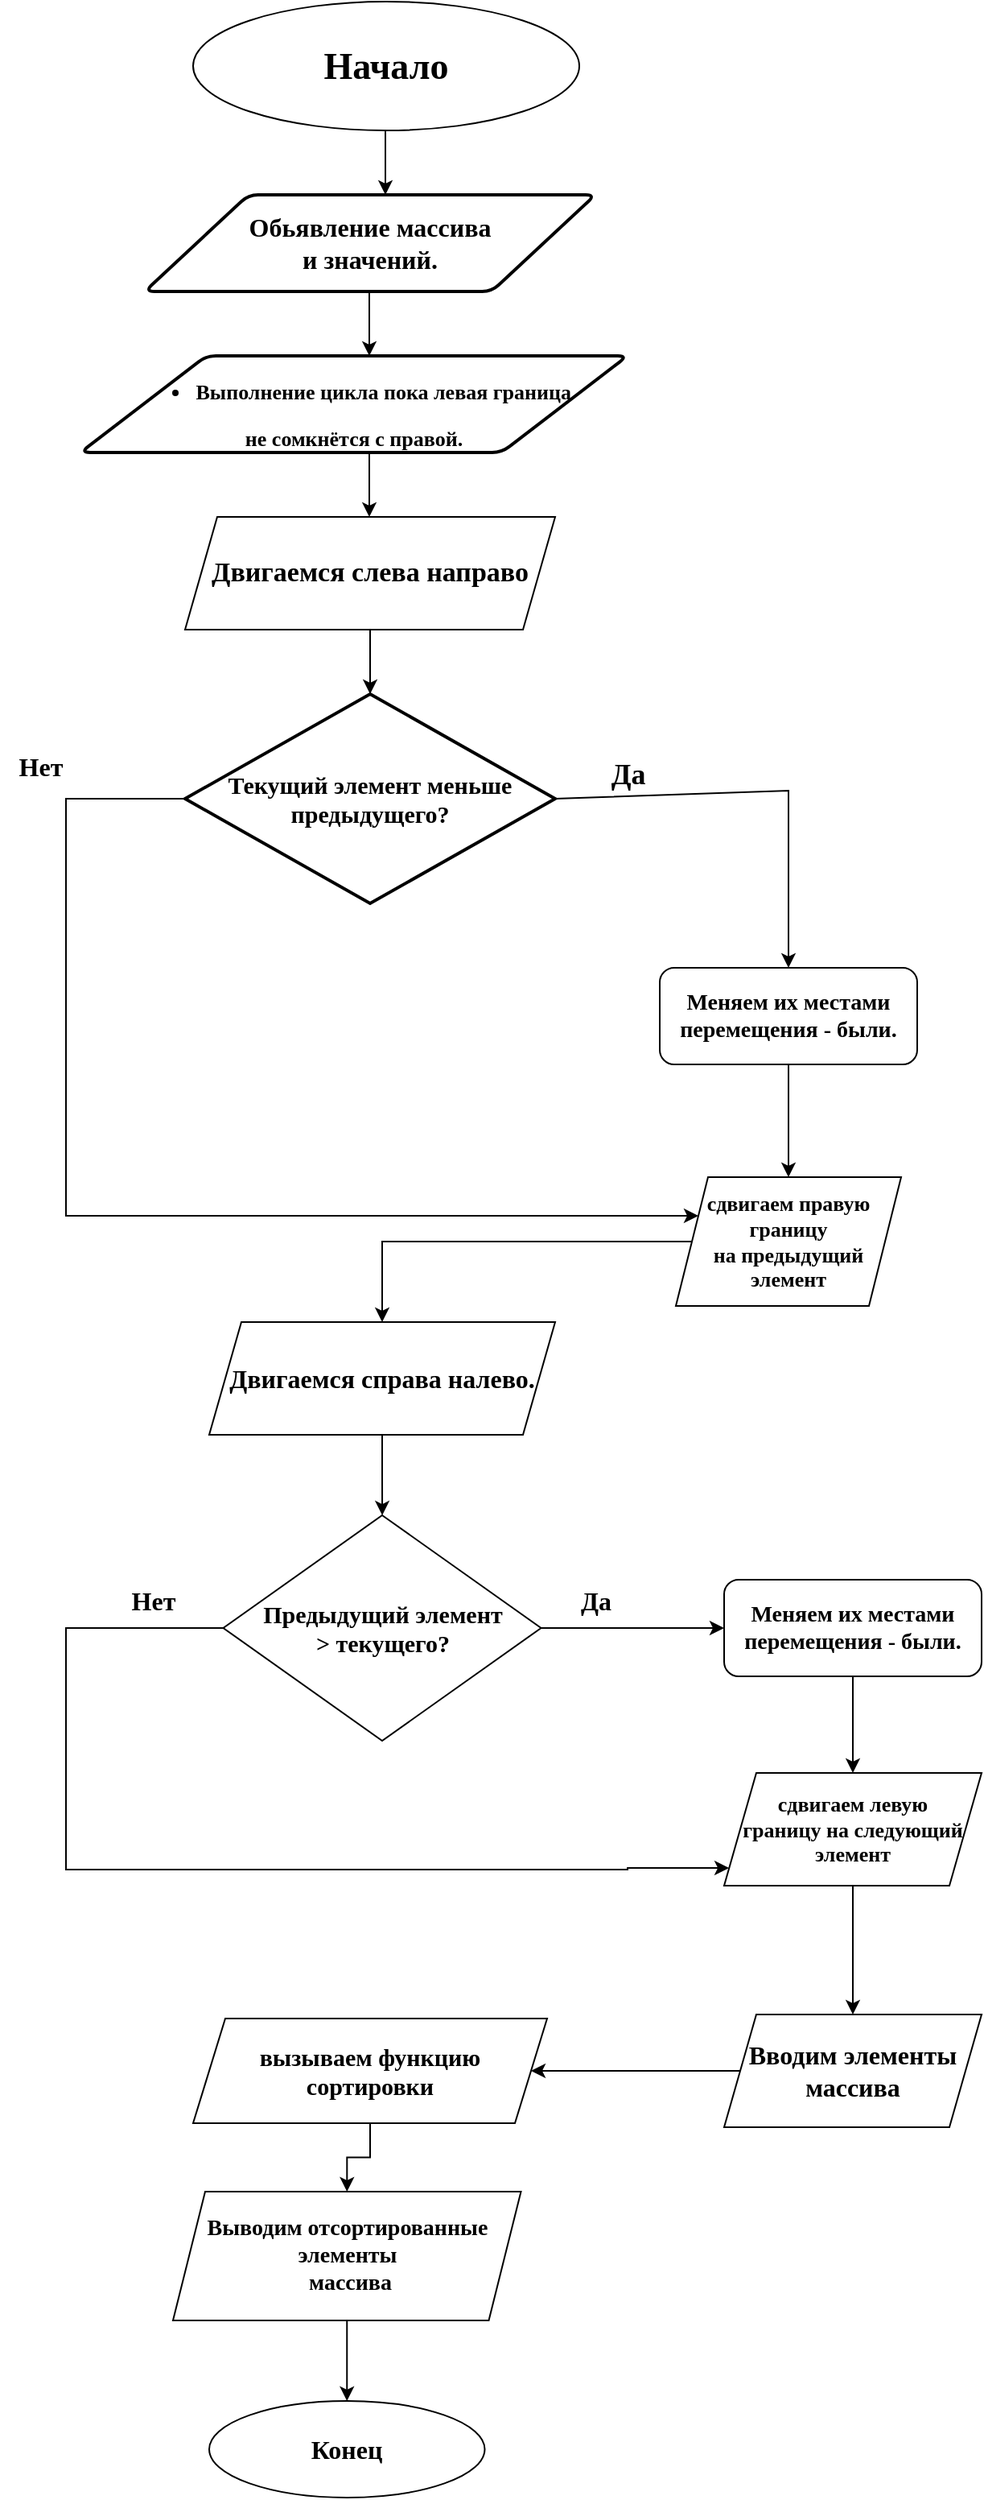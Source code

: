 <mxfile version="21.2.9" type="device">
  <diagram name="Страница 1" id="5N-lYxhUz0HbG9fVr7en">
    <mxGraphModel dx="832" dy="2817" grid="1" gridSize="10" guides="1" tooltips="1" connect="1" arrows="1" fold="1" page="1" pageScale="1" pageWidth="827" pageHeight="1169" math="0" shadow="0">
      <root>
        <mxCell id="0" />
        <mxCell id="1" parent="0" />
        <mxCell id="ynRYFGm_w2BwS7nESspv-1" value="&lt;font size=&quot;1&quot; face=&quot;Times New Roman&quot;&gt;&lt;b style=&quot;font-size: 23px;&quot;&gt;Начало&lt;/b&gt;&lt;br&gt;&lt;/font&gt;" style="ellipse;whiteSpace=wrap;html=1;" vertex="1" parent="1">
          <mxGeometry x="220" y="-1640" width="240" height="80" as="geometry" />
        </mxCell>
        <mxCell id="ynRYFGm_w2BwS7nESspv-3" value="" style="endArrow=classic;html=1;rounded=0;" edge="1" parent="1">
          <mxGeometry width="50" height="50" relative="1" as="geometry">
            <mxPoint x="339.5" y="-1560" as="sourcePoint" />
            <mxPoint x="339.5" y="-1520" as="targetPoint" />
          </mxGeometry>
        </mxCell>
        <mxCell id="ynRYFGm_w2BwS7nESspv-4" value="&lt;b style=&quot;font-size: 16px;&quot;&gt;&lt;font style=&quot;font-size: 16px;&quot; face=&quot;Times New Roman&quot;&gt;&lt;br&gt;Обьявление массива&lt;br&gt;и значений.&lt;br&gt;&lt;br&gt;&lt;/font&gt;&lt;/b&gt;" style="shape=parallelogram;html=1;strokeWidth=2;perimeter=parallelogramPerimeter;whiteSpace=wrap;rounded=1;arcSize=12;size=0.23;" vertex="1" parent="1">
          <mxGeometry x="190" y="-1520" width="280" height="60" as="geometry" />
        </mxCell>
        <mxCell id="ynRYFGm_w2BwS7nESspv-5" value="" style="endArrow=classic;html=1;rounded=0;" edge="1" parent="1">
          <mxGeometry width="50" height="50" relative="1" as="geometry">
            <mxPoint x="329.5" y="-1460" as="sourcePoint" />
            <mxPoint x="329.5" y="-1420" as="targetPoint" />
          </mxGeometry>
        </mxCell>
        <mxCell id="ynRYFGm_w2BwS7nESspv-8" value="&lt;div style=&quot;font-size: 13px;&quot;&gt;&lt;ul&gt;&lt;li style=&quot;&quot;&gt;&lt;b style=&quot;background-color: initial;&quot;&gt;&lt;font style=&quot;font-size: 13px;&quot; face=&quot;Times New Roman&quot;&gt;Выполнение цикла пока левая граница&amp;nbsp;&lt;/font&gt;&lt;/b&gt;&lt;/li&gt;&lt;/ul&gt;&lt;b style=&quot;background-color: initial;&quot;&gt;&lt;div style=&quot;&quot;&gt;&lt;b style=&quot;background-color: initial;&quot;&gt;&lt;font style=&quot;font-size: 13px;&quot; face=&quot;Times New Roman&quot;&gt;не сомкнётся с правой.&lt;/font&gt;&lt;/b&gt;&lt;/div&gt;&lt;/b&gt;&lt;/div&gt;" style="shape=parallelogram;html=1;strokeWidth=2;perimeter=parallelogramPerimeter;whiteSpace=wrap;rounded=1;arcSize=12;size=0.23;align=center;" vertex="1" parent="1">
          <mxGeometry x="150" y="-1420" width="340" height="60" as="geometry" />
        </mxCell>
        <mxCell id="ynRYFGm_w2BwS7nESspv-9" value="" style="endArrow=classic;html=1;rounded=0;" edge="1" parent="1">
          <mxGeometry width="50" height="50" relative="1" as="geometry">
            <mxPoint x="329.5" y="-1360" as="sourcePoint" />
            <mxPoint x="329.5" y="-1320" as="targetPoint" />
          </mxGeometry>
        </mxCell>
        <mxCell id="ynRYFGm_w2BwS7nESspv-60" style="edgeStyle=orthogonalEdgeStyle;rounded=0;orthogonalLoop=1;jettySize=auto;html=1;entryX=0;entryY=0.25;entryDx=0;entryDy=0;" edge="1" parent="1" source="ynRYFGm_w2BwS7nESspv-10" target="ynRYFGm_w2BwS7nESspv-25">
          <mxGeometry relative="1" as="geometry">
            <mxPoint x="160" y="-950" as="targetPoint" />
            <Array as="points">
              <mxPoint x="141" y="-1145" />
              <mxPoint x="141" y="-886" />
            </Array>
          </mxGeometry>
        </mxCell>
        <mxCell id="ynRYFGm_w2BwS7nESspv-10" value="&lt;b&gt;&lt;font style=&quot;font-size: 15px;&quot; face=&quot;Times New Roman&quot;&gt;Текущий элемент меньше предыдущего?&lt;/font&gt;&lt;/b&gt;" style="strokeWidth=2;html=1;shape=mxgraph.flowchart.decision;whiteSpace=wrap;" vertex="1" parent="1">
          <mxGeometry x="215" y="-1210" width="230" height="130" as="geometry" />
        </mxCell>
        <mxCell id="ynRYFGm_w2BwS7nESspv-11" value="" style="endArrow=classic;html=1;rounded=0;exitX=1;exitY=0.5;exitDx=0;exitDy=0;exitPerimeter=0;" edge="1" parent="1" source="ynRYFGm_w2BwS7nESspv-10" target="ynRYFGm_w2BwS7nESspv-18">
          <mxGeometry relative="1" as="geometry">
            <mxPoint x="445" y="-1255.5" as="sourcePoint" />
            <mxPoint x="600" y="-1255" as="targetPoint" />
            <Array as="points">
              <mxPoint x="590" y="-1150" />
              <mxPoint x="590" y="-1070" />
            </Array>
          </mxGeometry>
        </mxCell>
        <mxCell id="ynRYFGm_w2BwS7nESspv-24" style="edgeStyle=orthogonalEdgeStyle;rounded=0;orthogonalLoop=1;jettySize=auto;html=1;" edge="1" parent="1" source="ynRYFGm_w2BwS7nESspv-18">
          <mxGeometry relative="1" as="geometry">
            <mxPoint x="590" y="-910" as="targetPoint" />
          </mxGeometry>
        </mxCell>
        <mxCell id="ynRYFGm_w2BwS7nESspv-18" value="&lt;b&gt;&lt;font style=&quot;font-size: 14px;&quot; face=&quot;Times New Roman&quot;&gt;Меняем их местами&lt;br&gt;перемещения - были.&lt;br&gt;&lt;/font&gt;&lt;/b&gt;" style="rounded=1;whiteSpace=wrap;html=1;" vertex="1" parent="1">
          <mxGeometry x="510" y="-1040" width="160" height="60" as="geometry" />
        </mxCell>
        <mxCell id="ynRYFGm_w2BwS7nESspv-20" value="&lt;font size=&quot;1&quot; face=&quot;Times New Roman&quot;&gt;&lt;b style=&quot;font-size: 18px;&quot;&gt;Да&lt;/b&gt;&lt;/font&gt;" style="text;html=1;align=center;verticalAlign=middle;resizable=0;points=[];autosize=1;strokeColor=none;fillColor=none;" vertex="1" parent="1">
          <mxGeometry x="470" y="-1180" width="40" height="40" as="geometry" />
        </mxCell>
        <mxCell id="ynRYFGm_w2BwS7nESspv-23" value="" style="edgeStyle=orthogonalEdgeStyle;rounded=0;orthogonalLoop=1;jettySize=auto;html=1;" edge="1" parent="1" source="ynRYFGm_w2BwS7nESspv-21" target="ynRYFGm_w2BwS7nESspv-10">
          <mxGeometry relative="1" as="geometry" />
        </mxCell>
        <mxCell id="ynRYFGm_w2BwS7nESspv-21" value="&lt;font size=&quot;1&quot; face=&quot;Times New Roman&quot;&gt;&lt;b style=&quot;font-size: 17px;&quot;&gt;Двигаемся слева направо&lt;/b&gt;&lt;/font&gt;" style="shape=parallelogram;perimeter=parallelogramPerimeter;whiteSpace=wrap;html=1;fixedSize=1;" vertex="1" parent="1">
          <mxGeometry x="215" y="-1320" width="230" height="70" as="geometry" />
        </mxCell>
        <mxCell id="ynRYFGm_w2BwS7nESspv-26" style="edgeStyle=orthogonalEdgeStyle;rounded=0;orthogonalLoop=1;jettySize=auto;html=1;" edge="1" parent="1" source="ynRYFGm_w2BwS7nESspv-25" target="ynRYFGm_w2BwS7nESspv-27">
          <mxGeometry relative="1" as="geometry">
            <mxPoint x="350" y="-810" as="targetPoint" />
          </mxGeometry>
        </mxCell>
        <mxCell id="ynRYFGm_w2BwS7nESspv-25" value="&lt;font style=&quot;font-size: 13px;&quot; face=&quot;Times New Roman&quot;&gt;&lt;b&gt;сдвигаем правую границу &lt;br&gt;на предыдущий элемент&lt;/b&gt;&lt;/font&gt;" style="shape=parallelogram;perimeter=parallelogramPerimeter;whiteSpace=wrap;html=1;fixedSize=1;" vertex="1" parent="1">
          <mxGeometry x="520" y="-910" width="140" height="80" as="geometry" />
        </mxCell>
        <mxCell id="ynRYFGm_w2BwS7nESspv-28" style="edgeStyle=orthogonalEdgeStyle;rounded=0;orthogonalLoop=1;jettySize=auto;html=1;" edge="1" parent="1" source="ynRYFGm_w2BwS7nESspv-27" target="ynRYFGm_w2BwS7nESspv-29">
          <mxGeometry relative="1" as="geometry">
            <mxPoint x="337.5" y="-700" as="targetPoint" />
          </mxGeometry>
        </mxCell>
        <mxCell id="ynRYFGm_w2BwS7nESspv-27" value="&lt;b&gt;&lt;font style=&quot;font-size: 16px;&quot; face=&quot;Times New Roman&quot;&gt;Двигаемся справа налево.&lt;/font&gt;&lt;/b&gt;" style="shape=parallelogram;perimeter=parallelogramPerimeter;whiteSpace=wrap;html=1;fixedSize=1;" vertex="1" parent="1">
          <mxGeometry x="230" y="-820" width="215" height="70" as="geometry" />
        </mxCell>
        <mxCell id="ynRYFGm_w2BwS7nESspv-31" style="edgeStyle=orthogonalEdgeStyle;rounded=0;orthogonalLoop=1;jettySize=auto;html=1;" edge="1" parent="1" source="ynRYFGm_w2BwS7nESspv-29">
          <mxGeometry relative="1" as="geometry">
            <mxPoint x="550" y="-630" as="targetPoint" />
          </mxGeometry>
        </mxCell>
        <mxCell id="ynRYFGm_w2BwS7nESspv-56" style="edgeStyle=orthogonalEdgeStyle;rounded=0;orthogonalLoop=1;jettySize=auto;html=1;entryX=0.019;entryY=0.843;entryDx=0;entryDy=0;entryPerimeter=0;" edge="1" parent="1" source="ynRYFGm_w2BwS7nESspv-29" target="ynRYFGm_w2BwS7nESspv-35">
          <mxGeometry relative="1" as="geometry">
            <mxPoint x="490" y="-490" as="targetPoint" />
            <Array as="points">
              <mxPoint x="141" y="-630" />
              <mxPoint x="141" y="-480" />
              <mxPoint x="490" y="-480" />
              <mxPoint x="490" y="-481" />
            </Array>
          </mxGeometry>
        </mxCell>
        <mxCell id="ynRYFGm_w2BwS7nESspv-29" value="&lt;b style=&quot;font-size: 15px;&quot;&gt;&lt;font style=&quot;font-size: 15px;&quot; face=&quot;Times New Roman&quot;&gt;Предыдущий элемент &lt;br&gt;&amp;gt; текущего?&lt;/font&gt;&lt;/b&gt;" style="rhombus;whiteSpace=wrap;html=1;" vertex="1" parent="1">
          <mxGeometry x="238.75" y="-700" width="197.5" height="140" as="geometry" />
        </mxCell>
        <mxCell id="ynRYFGm_w2BwS7nESspv-32" value="&lt;font size=&quot;1&quot; face=&quot;Times New Roman&quot;&gt;&lt;b style=&quot;font-size: 16px;&quot;&gt;Да&lt;/b&gt;&lt;/font&gt;" style="text;html=1;align=center;verticalAlign=middle;resizable=0;points=[];autosize=1;strokeColor=none;fillColor=none;" vertex="1" parent="1">
          <mxGeometry x="450" y="-662" width="40" height="30" as="geometry" />
        </mxCell>
        <mxCell id="ynRYFGm_w2BwS7nESspv-34" style="edgeStyle=orthogonalEdgeStyle;rounded=0;orthogonalLoop=1;jettySize=auto;html=1;" edge="1" parent="1" source="ynRYFGm_w2BwS7nESspv-33">
          <mxGeometry relative="1" as="geometry">
            <mxPoint x="630" y="-540" as="targetPoint" />
          </mxGeometry>
        </mxCell>
        <mxCell id="ynRYFGm_w2BwS7nESspv-33" value="&lt;b&gt;&lt;font style=&quot;font-size: 14px;&quot; face=&quot;Times New Roman&quot;&gt;Меняем их местами&lt;br&gt;перемещения - были.&lt;br&gt;&lt;/font&gt;&lt;/b&gt;" style="rounded=1;whiteSpace=wrap;html=1;" vertex="1" parent="1">
          <mxGeometry x="550" y="-660" width="160" height="60" as="geometry" />
        </mxCell>
        <mxCell id="ynRYFGm_w2BwS7nESspv-41" value="" style="edgeStyle=orthogonalEdgeStyle;rounded=0;orthogonalLoop=1;jettySize=auto;html=1;" edge="1" parent="1" source="ynRYFGm_w2BwS7nESspv-35" target="ynRYFGm_w2BwS7nESspv-40">
          <mxGeometry relative="1" as="geometry" />
        </mxCell>
        <mxCell id="ynRYFGm_w2BwS7nESspv-35" value="&lt;font style=&quot;font-size: 13px;&quot; face=&quot;Times New Roman&quot;&gt;&lt;b&gt;сдвигаем левую &lt;br&gt;границу на следующий элемент&lt;/b&gt;&lt;/font&gt;" style="shape=parallelogram;perimeter=parallelogramPerimeter;whiteSpace=wrap;html=1;fixedSize=1;" vertex="1" parent="1">
          <mxGeometry x="550" y="-540" width="160" height="70" as="geometry" />
        </mxCell>
        <mxCell id="ynRYFGm_w2BwS7nESspv-37" value="&lt;font style=&quot;font-size: 16px;&quot; face=&quot;Times New Roman&quot;&gt;&lt;b&gt;Нет&lt;/b&gt;&lt;/font&gt;" style="text;html=1;align=center;verticalAlign=middle;resizable=0;points=[];autosize=1;strokeColor=none;fillColor=none;" vertex="1" parent="1">
          <mxGeometry x="170" y="-662" width="50" height="30" as="geometry" />
        </mxCell>
        <mxCell id="ynRYFGm_w2BwS7nESspv-39" value="&lt;font style=&quot;font-size: 16px;&quot; face=&quot;Times New Roman&quot;&gt;&lt;b&gt;Нет&lt;/b&gt;&lt;/font&gt;" style="text;html=1;align=center;verticalAlign=middle;resizable=0;points=[];autosize=1;strokeColor=none;fillColor=none;" vertex="1" parent="1">
          <mxGeometry x="100" y="-1180" width="50" height="30" as="geometry" />
        </mxCell>
        <mxCell id="ynRYFGm_w2BwS7nESspv-42" style="edgeStyle=orthogonalEdgeStyle;rounded=0;orthogonalLoop=1;jettySize=auto;html=1;" edge="1" parent="1" source="ynRYFGm_w2BwS7nESspv-40" target="ynRYFGm_w2BwS7nESspv-44">
          <mxGeometry relative="1" as="geometry">
            <mxPoint x="440" y="-355" as="targetPoint" />
          </mxGeometry>
        </mxCell>
        <mxCell id="ynRYFGm_w2BwS7nESspv-40" value="&lt;font face=&quot;Times New Roman&quot;&gt;&lt;span style=&quot;font-size: 16px;&quot;&gt;&lt;b&gt;Вводим элементы &lt;br&gt;массива&lt;/b&gt;&lt;/span&gt;&lt;/font&gt;" style="shape=parallelogram;perimeter=parallelogramPerimeter;whiteSpace=wrap;html=1;fixedSize=1;" vertex="1" parent="1">
          <mxGeometry x="550" y="-390" width="160" height="70" as="geometry" />
        </mxCell>
        <mxCell id="ynRYFGm_w2BwS7nESspv-58" value="" style="edgeStyle=orthogonalEdgeStyle;rounded=0;orthogonalLoop=1;jettySize=auto;html=1;" edge="1" parent="1" source="ynRYFGm_w2BwS7nESspv-44" target="ynRYFGm_w2BwS7nESspv-46">
          <mxGeometry relative="1" as="geometry" />
        </mxCell>
        <mxCell id="ynRYFGm_w2BwS7nESspv-44" value="&lt;font style=&quot;font-size: 15px;&quot; face=&quot;Times New Roman&quot;&gt;&lt;b&gt;вызываем функцию &lt;br&gt;сортировки&lt;/b&gt;&lt;/font&gt;" style="shape=parallelogram;perimeter=parallelogramPerimeter;whiteSpace=wrap;html=1;fixedSize=1;" vertex="1" parent="1">
          <mxGeometry x="220" y="-387.5" width="220" height="65" as="geometry" />
        </mxCell>
        <mxCell id="ynRYFGm_w2BwS7nESspv-48" value="" style="edgeStyle=orthogonalEdgeStyle;rounded=0;orthogonalLoop=1;jettySize=auto;html=1;" edge="1" parent="1" source="ynRYFGm_w2BwS7nESspv-46" target="ynRYFGm_w2BwS7nESspv-47">
          <mxGeometry relative="1" as="geometry" />
        </mxCell>
        <mxCell id="ynRYFGm_w2BwS7nESspv-46" value="&lt;font style=&quot;font-size: 14px;&quot; face=&quot;Times New Roman&quot;&gt;&lt;b&gt;Выводим отсортированные элементы&lt;br&gt;&amp;nbsp;массива&lt;/b&gt;&lt;/font&gt;" style="shape=parallelogram;perimeter=parallelogramPerimeter;whiteSpace=wrap;html=1;fixedSize=1;" vertex="1" parent="1">
          <mxGeometry x="207.5" y="-280" width="216.25" height="80" as="geometry" />
        </mxCell>
        <mxCell id="ynRYFGm_w2BwS7nESspv-47" value="&lt;font size=&quot;1&quot; face=&quot;Times New Roman&quot;&gt;&lt;b style=&quot;font-size: 16px;&quot;&gt;Конец&lt;/b&gt;&lt;/font&gt;" style="ellipse;whiteSpace=wrap;html=1;" vertex="1" parent="1">
          <mxGeometry x="230" y="-150" width="171.25" height="60" as="geometry" />
        </mxCell>
      </root>
    </mxGraphModel>
  </diagram>
</mxfile>
